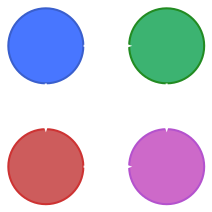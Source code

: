 digraph G {
    graph [bgcolor="transparent", nodesep=".3", ranksep=".3"];
    node[shape=circle, style=filled]
    //rankdir=LR
    code1 [label="", color="royalblue3", fillcolor="royalblue1"]
    code2 [label="", color="brown3", fillcolor="indianred"]
    m1 [label="", color="forestgreen", fillcolor="mediumseagreen"]
    m2 [label="", color="mediumorchid3", fillcolor="orchid3"]
    {rank=same code1, m1}
    {rank=same code2, m2}
    code1 -> m1 [color="white"]
    code1 -> code2 [color="white"]
    code2 -> m2 [color="white"]
    m1 -> m2 [color="white"]
}
